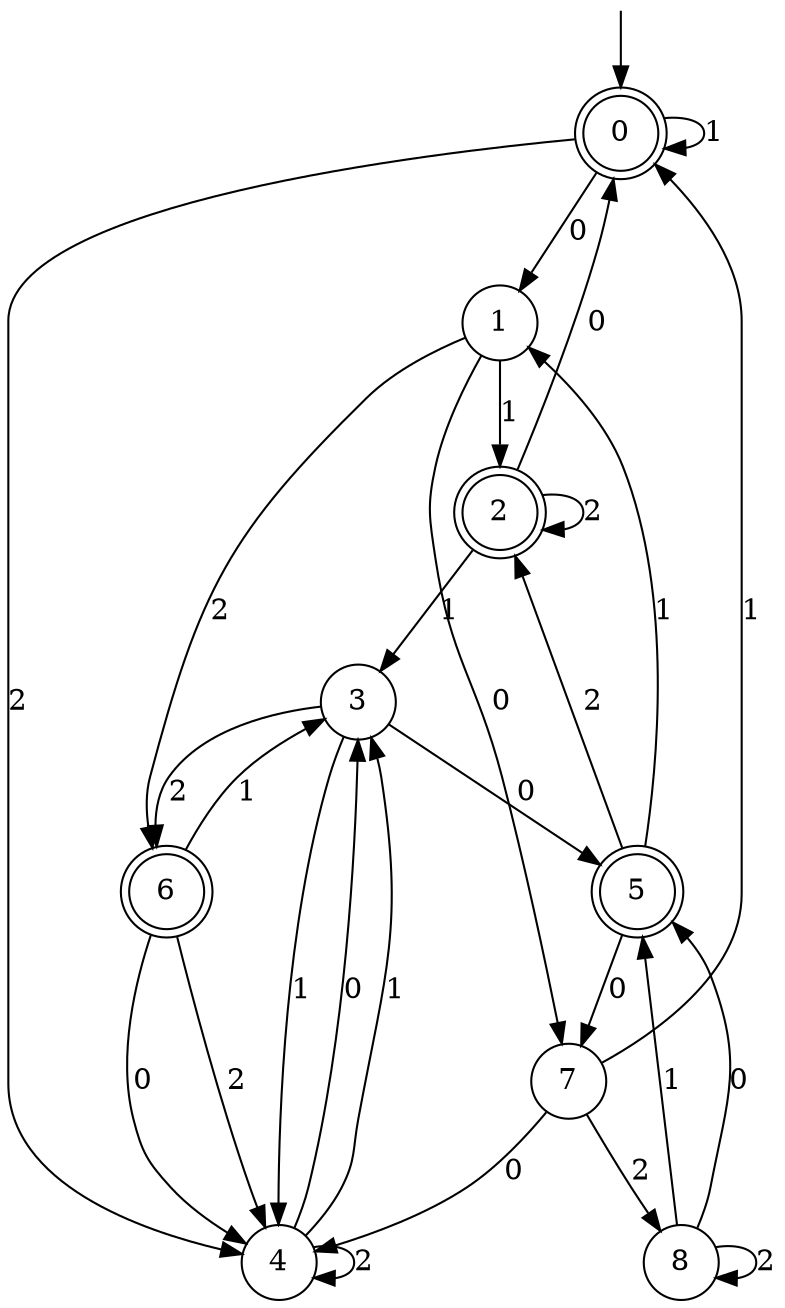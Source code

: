 digraph g {

	s0 [shape="doublecircle" label="0"];
	s1 [shape="circle" label="1"];
	s2 [shape="doublecircle" label="2"];
	s3 [shape="circle" label="3"];
	s4 [shape="circle" label="4"];
	s5 [shape="doublecircle" label="5"];
	s6 [shape="doublecircle" label="6"];
	s7 [shape="circle" label="7"];
	s8 [shape="circle" label="8"];
	s0 -> s1 [label="0"];
	s0 -> s0 [label="1"];
	s0 -> s4 [label="2"];
	s1 -> s7 [label="0"];
	s1 -> s2 [label="1"];
	s1 -> s6 [label="2"];
	s2 -> s0 [label="0"];
	s2 -> s3 [label="1"];
	s2 -> s2 [label="2"];
	s3 -> s5 [label="0"];
	s3 -> s4 [label="1"];
	s3 -> s6 [label="2"];
	s4 -> s3 [label="0"];
	s4 -> s3 [label="1"];
	s4 -> s4 [label="2"];
	s5 -> s7 [label="0"];
	s5 -> s1 [label="1"];
	s5 -> s2 [label="2"];
	s6 -> s4 [label="0"];
	s6 -> s3 [label="1"];
	s6 -> s4 [label="2"];
	s7 -> s4 [label="0"];
	s7 -> s0 [label="1"];
	s7 -> s8 [label="2"];
	s8 -> s5 [label="0"];
	s8 -> s5 [label="1"];
	s8 -> s8 [label="2"];

__start0 [label="" shape="none" width="0" height="0"];
__start0 -> s0;

}
